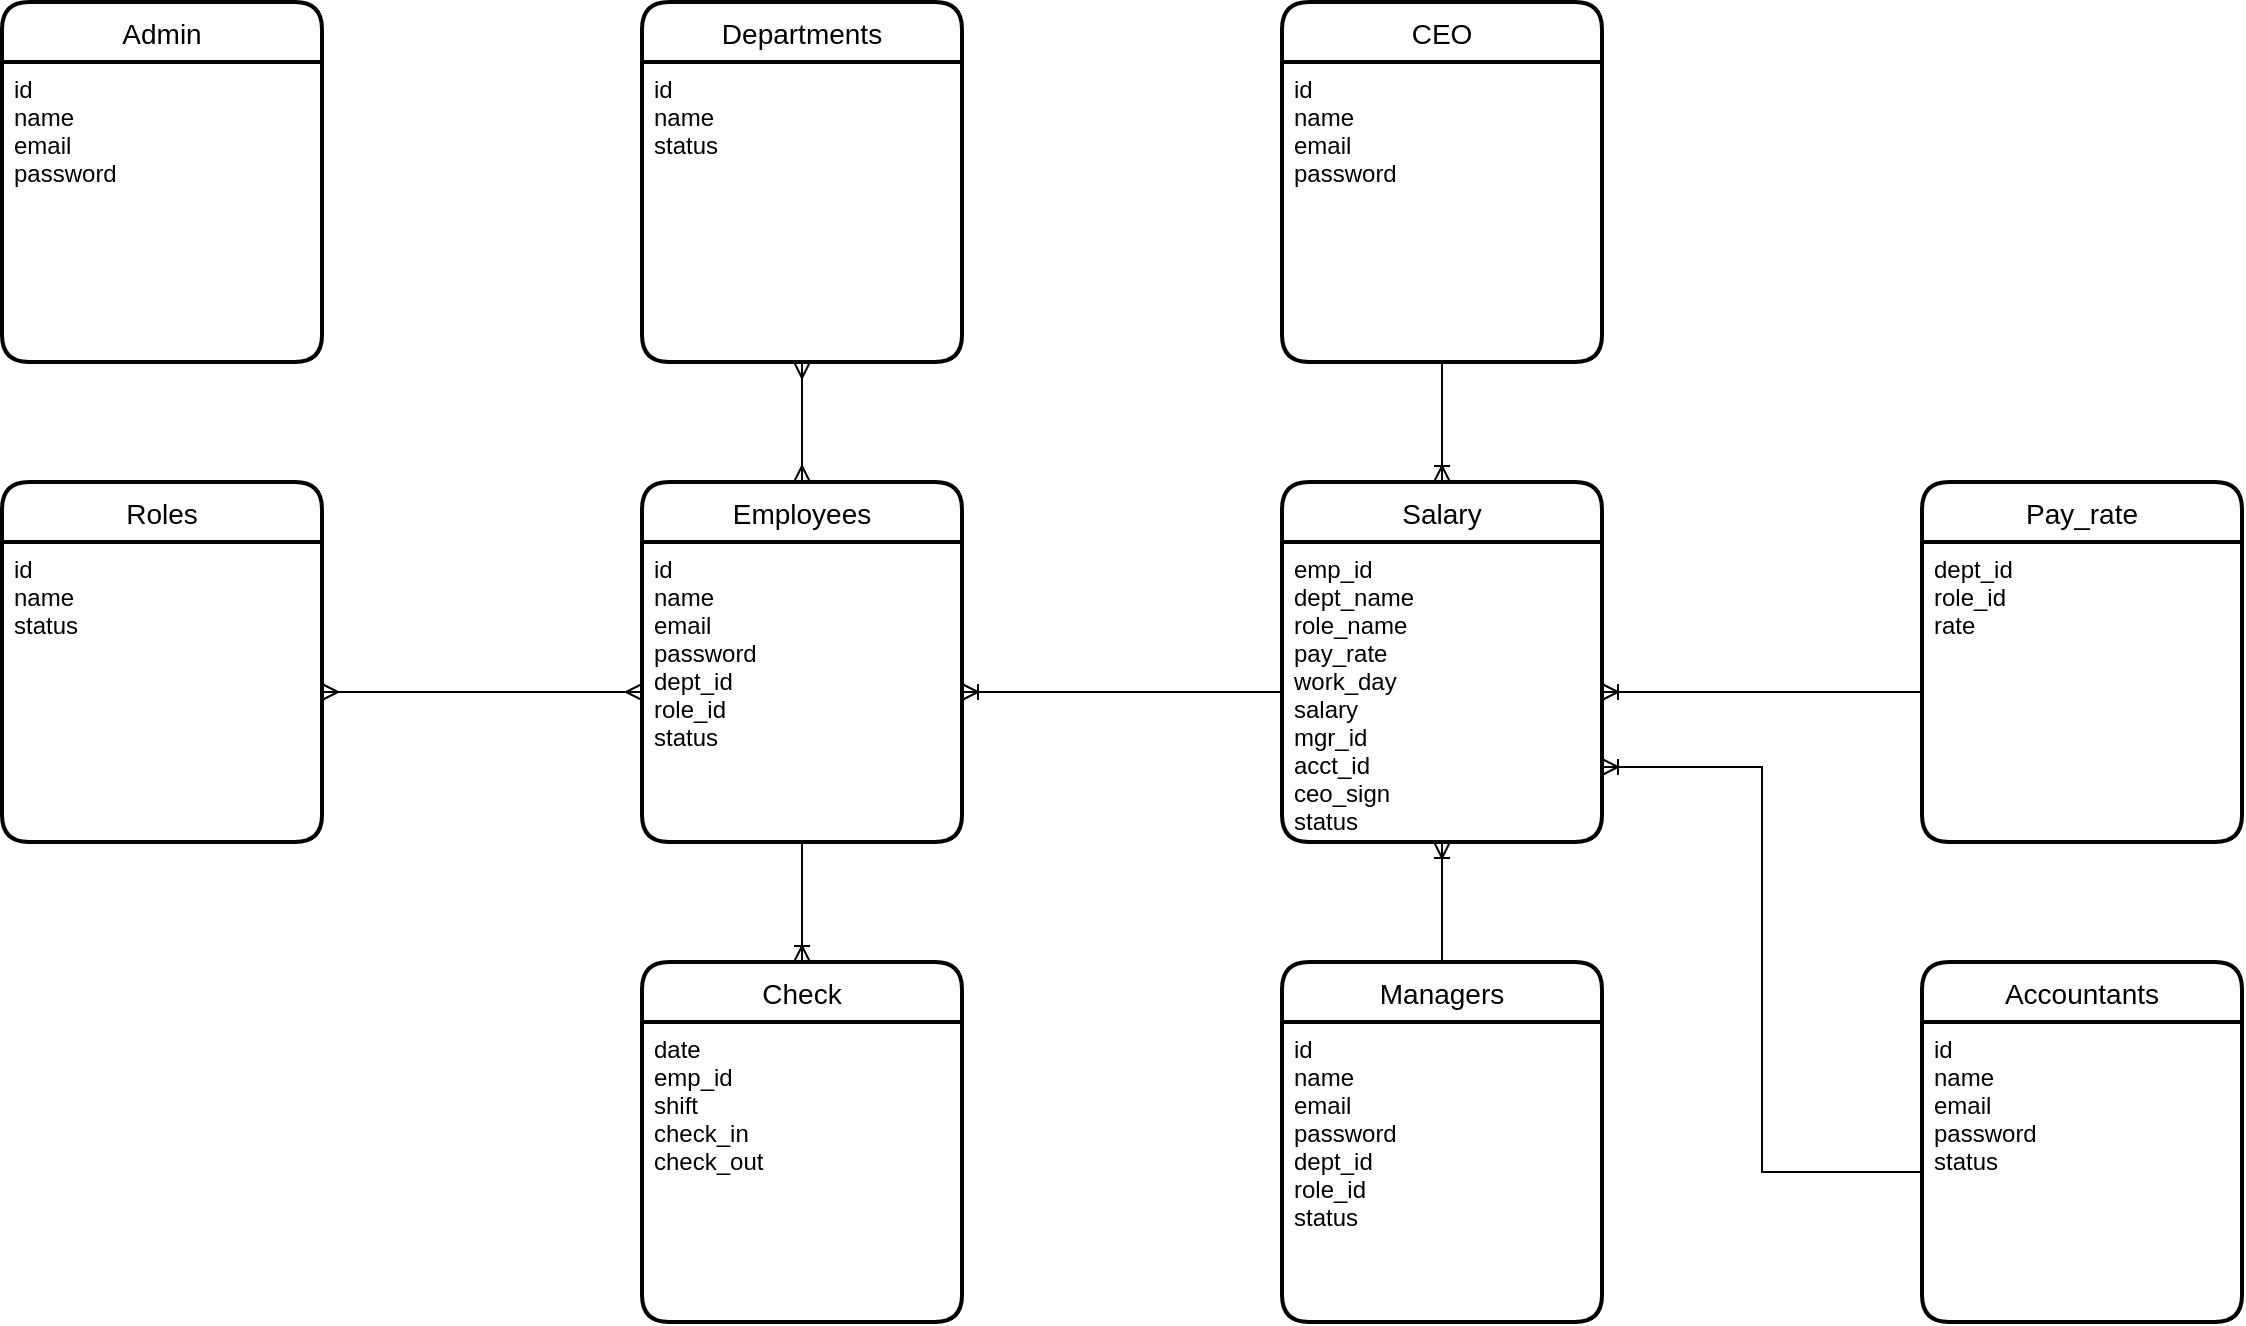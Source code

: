 <mxfile version="18.1.1" type="device" pages="2"><diagram id="Vj5NBgUs4_yoHSGC7cp2" name="Page-1"><mxGraphModel dx="1332" dy="745" grid="1" gridSize="10" guides="1" tooltips="1" connect="1" arrows="1" fold="1" page="1" pageScale="1" pageWidth="1200" pageHeight="1100" math="0" shadow="0"><root><mxCell id="0"/><mxCell id="1" parent="0"/><mxCell id="5ehtm_eI9FRRzbkaDfz8-1" value="Employees" style="swimlane;childLayout=stackLayout;horizontal=1;startSize=30;horizontalStack=0;rounded=1;fontSize=14;fontStyle=0;strokeWidth=2;resizeParent=0;resizeLast=1;shadow=0;dashed=0;align=center;" parent="1" vertex="1"><mxGeometry x="360" y="280" width="160" height="180" as="geometry"/></mxCell><mxCell id="5ehtm_eI9FRRzbkaDfz8-2" value="id&#10;name&#10;email&#10;password&#10;dept_id&#10;role_id&#10;status" style="align=left;strokeColor=none;fillColor=none;spacingLeft=4;fontSize=12;verticalAlign=top;resizable=0;rotatable=0;part=1;" parent="5ehtm_eI9FRRzbkaDfz8-1" vertex="1"><mxGeometry y="30" width="160" height="150" as="geometry"/></mxCell><mxCell id="5ehtm_eI9FRRzbkaDfz8-3" value="Roles" style="swimlane;childLayout=stackLayout;horizontal=1;startSize=30;horizontalStack=0;rounded=1;fontSize=14;fontStyle=0;strokeWidth=2;resizeParent=0;resizeLast=1;shadow=0;dashed=0;align=center;" parent="1" vertex="1"><mxGeometry x="40" y="280" width="160" height="180" as="geometry"/></mxCell><mxCell id="5ehtm_eI9FRRzbkaDfz8-4" value="id&#10;name&#10;status&#10;" style="align=left;strokeColor=none;fillColor=none;spacingLeft=4;fontSize=12;verticalAlign=top;resizable=0;rotatable=0;part=1;" parent="5ehtm_eI9FRRzbkaDfz8-3" vertex="1"><mxGeometry y="30" width="160" height="150" as="geometry"/></mxCell><mxCell id="5ehtm_eI9FRRzbkaDfz8-6" value="Departments" style="swimlane;childLayout=stackLayout;horizontal=1;startSize=30;horizontalStack=0;rounded=1;fontSize=14;fontStyle=0;strokeWidth=2;resizeParent=0;resizeLast=1;shadow=0;dashed=0;align=center;" parent="1" vertex="1"><mxGeometry x="360" y="40" width="160" height="180" as="geometry"/></mxCell><mxCell id="5ehtm_eI9FRRzbkaDfz8-7" value="id&#10;name&#10;status" style="align=left;strokeColor=none;fillColor=none;spacingLeft=4;fontSize=12;verticalAlign=top;resizable=0;rotatable=0;part=1;" parent="5ehtm_eI9FRRzbkaDfz8-6" vertex="1"><mxGeometry y="30" width="160" height="150" as="geometry"/></mxCell><mxCell id="5ehtm_eI9FRRzbkaDfz8-12" value="Check" style="swimlane;childLayout=stackLayout;horizontal=1;startSize=30;horizontalStack=0;rounded=1;fontSize=14;fontStyle=0;strokeWidth=2;resizeParent=0;resizeLast=1;shadow=0;dashed=0;align=center;" parent="1" vertex="1"><mxGeometry x="360" y="520" width="160" height="180" as="geometry"/></mxCell><mxCell id="5ehtm_eI9FRRzbkaDfz8-14" value="date&#10;emp_id&#10;shift&#10;check_in&#10;check_out" style="align=left;strokeColor=none;fillColor=none;spacingLeft=4;fontSize=12;verticalAlign=top;resizable=0;rotatable=0;part=1;" parent="5ehtm_eI9FRRzbkaDfz8-12" vertex="1"><mxGeometry y="30" width="160" height="150" as="geometry"/></mxCell><mxCell id="5ehtm_eI9FRRzbkaDfz8-16" value="Pay_rate" style="swimlane;childLayout=stackLayout;horizontal=1;startSize=30;horizontalStack=0;rounded=1;fontSize=14;fontStyle=0;strokeWidth=2;resizeParent=0;resizeLast=1;shadow=0;dashed=0;align=center;" parent="1" vertex="1"><mxGeometry x="1000" y="280" width="160" height="180" as="geometry"/></mxCell><mxCell id="5ehtm_eI9FRRzbkaDfz8-17" value="dept_id&#10;role_id&#10;rate&#10;" style="align=left;strokeColor=none;fillColor=none;spacingLeft=4;fontSize=12;verticalAlign=top;resizable=0;rotatable=0;part=1;" parent="5ehtm_eI9FRRzbkaDfz8-16" vertex="1"><mxGeometry y="30" width="160" height="150" as="geometry"/></mxCell><mxCell id="5ehtm_eI9FRRzbkaDfz8-43" value="Salary" style="swimlane;childLayout=stackLayout;horizontal=1;startSize=30;horizontalStack=0;rounded=1;fontSize=14;fontStyle=0;strokeWidth=2;resizeParent=0;resizeLast=1;shadow=0;dashed=0;align=center;" parent="1" vertex="1"><mxGeometry x="680" y="280" width="160" height="180" as="geometry"/></mxCell><mxCell id="5ehtm_eI9FRRzbkaDfz8-44" value="emp_id&#10;dept_name&#10;role_name&#10;pay_rate&#10;work_day&#10;salary&#10;mgr_id&#10;acct_id&#10;ceo_sign&#10;status" style="align=left;strokeColor=none;fillColor=none;spacingLeft=4;fontSize=12;verticalAlign=top;resizable=0;rotatable=0;part=1;" parent="5ehtm_eI9FRRzbkaDfz8-43" vertex="1"><mxGeometry y="30" width="160" height="150" as="geometry"/></mxCell><mxCell id="PhBksPbNjeAX1yjEm-bi-23" value="" style="fontSize=12;html=1;endArrow=ERmany;startArrow=ERmany;rounded=0;entryX=0.5;entryY=0;entryDx=0;entryDy=0;exitX=0.5;exitY=1;exitDx=0;exitDy=0;" parent="1" source="5ehtm_eI9FRRzbkaDfz8-7" target="5ehtm_eI9FRRzbkaDfz8-1" edge="1"><mxGeometry width="100" height="100" relative="1" as="geometry"><mxPoint x="210" y="110" as="sourcePoint"/><mxPoint x="360" y="260" as="targetPoint"/></mxGeometry></mxCell><mxCell id="PhBksPbNjeAX1yjEm-bi-24" value="" style="edgeStyle=entityRelationEdgeStyle;fontSize=12;html=1;endArrow=ERmany;startArrow=ERmany;rounded=0;exitX=1;exitY=0.5;exitDx=0;exitDy=0;entryX=0;entryY=0.5;entryDx=0;entryDy=0;" parent="1" source="5ehtm_eI9FRRzbkaDfz8-4" target="5ehtm_eI9FRRzbkaDfz8-2" edge="1"><mxGeometry width="100" height="100" relative="1" as="geometry"><mxPoint x="220" y="120" as="sourcePoint"/><mxPoint x="350" y="260" as="targetPoint"/></mxGeometry></mxCell><mxCell id="PhBksPbNjeAX1yjEm-bi-27" value="" style="fontSize=12;html=1;endArrow=ERoneToMany;rounded=0;exitX=0.5;exitY=1;exitDx=0;exitDy=0;entryX=0.5;entryY=0;entryDx=0;entryDy=0;" parent="1" source="5ehtm_eI9FRRzbkaDfz8-2" target="5ehtm_eI9FRRzbkaDfz8-12" edge="1"><mxGeometry width="100" height="100" relative="1" as="geometry"><mxPoint x="450" y="420" as="sourcePoint"/><mxPoint x="440" y="440" as="targetPoint"/></mxGeometry></mxCell><mxCell id="ocqKV3-4v6K95JFIUnfb-1" value="Admin" style="swimlane;childLayout=stackLayout;horizontal=1;startSize=30;horizontalStack=0;rounded=1;fontSize=14;fontStyle=0;strokeWidth=2;resizeParent=0;resizeLast=1;shadow=0;dashed=0;align=center;" parent="1" vertex="1"><mxGeometry x="40" y="40" width="160" height="180" as="geometry"/></mxCell><mxCell id="ocqKV3-4v6K95JFIUnfb-2" value="id&#10;name&#10;email&#10;password&#10;&#10;" style="align=left;strokeColor=none;fillColor=none;spacingLeft=4;fontSize=12;verticalAlign=top;resizable=0;rotatable=0;part=1;" parent="ocqKV3-4v6K95JFIUnfb-1" vertex="1"><mxGeometry y="30" width="160" height="150" as="geometry"/></mxCell><mxCell id="ocqKV3-4v6K95JFIUnfb-3" value="Managers" style="swimlane;childLayout=stackLayout;horizontal=1;startSize=30;horizontalStack=0;rounded=1;fontSize=14;fontStyle=0;strokeWidth=2;resizeParent=0;resizeLast=1;shadow=0;dashed=0;align=center;" parent="1" vertex="1"><mxGeometry x="680" y="520" width="160" height="180" as="geometry"/></mxCell><mxCell id="ocqKV3-4v6K95JFIUnfb-4" value="id&#10;name&#10;email&#10;password&#10;dept_id&#10;role_id&#10;status&#10;" style="align=left;strokeColor=none;fillColor=none;spacingLeft=4;fontSize=12;verticalAlign=top;resizable=0;rotatable=0;part=1;" parent="ocqKV3-4v6K95JFIUnfb-3" vertex="1"><mxGeometry y="30" width="160" height="150" as="geometry"/></mxCell><mxCell id="ocqKV3-4v6K95JFIUnfb-5" value="CEO" style="swimlane;childLayout=stackLayout;horizontal=1;startSize=30;horizontalStack=0;rounded=1;fontSize=14;fontStyle=0;strokeWidth=2;resizeParent=0;resizeLast=1;shadow=0;dashed=0;align=center;" parent="1" vertex="1"><mxGeometry x="680" y="40" width="160" height="180" as="geometry"/></mxCell><mxCell id="ocqKV3-4v6K95JFIUnfb-6" value="id&#10;name&#10;email&#10;password&#10;" style="align=left;strokeColor=none;fillColor=none;spacingLeft=4;fontSize=12;verticalAlign=top;resizable=0;rotatable=0;part=1;" parent="ocqKV3-4v6K95JFIUnfb-5" vertex="1"><mxGeometry y="30" width="160" height="150" as="geometry"/></mxCell><mxCell id="ocqKV3-4v6K95JFIUnfb-7" value="" style="fontSize=12;html=1;endArrow=ERoneToMany;rounded=0;exitX=0.5;exitY=1;exitDx=0;exitDy=0;entryX=0.5;entryY=0;entryDx=0;entryDy=0;" parent="1" source="ocqKV3-4v6K95JFIUnfb-6" target="5ehtm_eI9FRRzbkaDfz8-43" edge="1"><mxGeometry width="100" height="100" relative="1" as="geometry"><mxPoint x="209" y="560" as="sourcePoint"/><mxPoint x="760" y="240" as="targetPoint"/></mxGeometry></mxCell><mxCell id="ocqKV3-4v6K95JFIUnfb-8" value="" style="fontSize=12;html=1;endArrow=ERoneToMany;rounded=0;exitX=0.5;exitY=0;exitDx=0;exitDy=0;entryX=0.5;entryY=1;entryDx=0;entryDy=0;" parent="1" source="ocqKV3-4v6K95JFIUnfb-3" target="5ehtm_eI9FRRzbkaDfz8-44" edge="1"><mxGeometry width="100" height="100" relative="1" as="geometry"><mxPoint x="450" y="490" as="sourcePoint"/><mxPoint x="450" y="390" as="targetPoint"/></mxGeometry></mxCell><mxCell id="vT_PTI8qVydjgGpetDnJ-3" value="" style="fontSize=12;html=1;endArrow=ERoneToMany;rounded=0;exitX=0;exitY=0.5;exitDx=0;exitDy=0;entryX=1;entryY=0.5;entryDx=0;entryDy=0;" parent="1" source="5ehtm_eI9FRRzbkaDfz8-44" target="5ehtm_eI9FRRzbkaDfz8-2" edge="1"><mxGeometry width="100" height="100" relative="1" as="geometry"><mxPoint x="210" y="545" as="sourcePoint"/><mxPoint x="690" y="373.571" as="targetPoint"/></mxGeometry></mxCell><mxCell id="vT_PTI8qVydjgGpetDnJ-4" value="" style="edgeStyle=orthogonalEdgeStyle;fontSize=12;html=1;endArrow=ERoneToMany;rounded=0;exitX=0;exitY=0.5;exitDx=0;exitDy=0;" parent="1" source="5ehtm_eI9FRRzbkaDfz8-17" target="5ehtm_eI9FRRzbkaDfz8-44" edge="1"><mxGeometry width="100" height="100" relative="1" as="geometry"><mxPoint x="550" y="430" as="sourcePoint"/><mxPoint x="870" y="300" as="targetPoint"/></mxGeometry></mxCell><mxCell id="vT_PTI8qVydjgGpetDnJ-5" value="Accountants" style="swimlane;childLayout=stackLayout;horizontal=1;startSize=30;horizontalStack=0;rounded=1;fontSize=14;fontStyle=0;strokeWidth=2;resizeParent=0;resizeLast=1;shadow=0;dashed=0;align=center;" parent="1" vertex="1"><mxGeometry x="1000" y="520" width="160" height="180" as="geometry"/></mxCell><mxCell id="vT_PTI8qVydjgGpetDnJ-6" value="id&#10;name&#10;email&#10;password&#10;status&#10;" style="align=left;strokeColor=none;fillColor=none;spacingLeft=4;fontSize=12;verticalAlign=top;resizable=0;rotatable=0;part=1;" parent="vT_PTI8qVydjgGpetDnJ-5" vertex="1"><mxGeometry y="30" width="160" height="150" as="geometry"/></mxCell><mxCell id="vT_PTI8qVydjgGpetDnJ-7" value="" style="edgeStyle=orthogonalEdgeStyle;fontSize=12;html=1;endArrow=ERoneToMany;rounded=0;exitX=0;exitY=0.5;exitDx=0;exitDy=0;entryX=1;entryY=0.75;entryDx=0;entryDy=0;" parent="1" source="vT_PTI8qVydjgGpetDnJ-6" target="5ehtm_eI9FRRzbkaDfz8-44" edge="1"><mxGeometry width="100" height="100" relative="1" as="geometry"><mxPoint x="1010" y="345" as="sourcePoint"/><mxPoint x="850" y="345" as="targetPoint"/></mxGeometry></mxCell></root></mxGraphModel></diagram><diagram id="8fcSt1Jrh3veqL4EW8pz" name="Page-2"><mxGraphModel dx="1332" dy="745" grid="1" gridSize="10" guides="1" tooltips="1" connect="1" arrows="1" fold="1" page="1" pageScale="1" pageWidth="1200" pageHeight="1100" math="0" shadow="0"><root><mxCell id="0"/><mxCell id="1" parent="0"/><mxCell id="dzIGFftV1tWnW-FDDdX4-1" value="" style="rounded=1;absoluteArcSize=1;html=1;arcSize=10;" vertex="1" parent="1"><mxGeometry x="160" y="90" width="880" height="640" as="geometry"/></mxCell><mxCell id="dzIGFftV1tWnW-FDDdX4-2" value="main" style="html=1;shape=mxgraph.er.anchor;whiteSpace=wrap;" vertex="1" parent="dzIGFftV1tWnW-FDDdX4-1"><mxGeometry width="440.0" height="640" as="geometry"/></mxCell><mxCell id="dzIGFftV1tWnW-FDDdX4-3" value="sub" style="rounded=1;absoluteArcSize=1;html=1;arcSize=10;whiteSpace=wrap;points=[];strokeColor=inherit;fillColor=inherit;" vertex="1" parent="dzIGFftV1tWnW-FDDdX4-1"><mxGeometry x="440.0" y="32" width="396.0" height="576" as="geometry"/></mxCell><mxCell id="UB6360zfjkjTXvyzHTXU-1" value="Falcuties" style="swimlane;childLayout=stackLayout;horizontal=1;startSize=30;horizontalStack=0;rounded=1;fontSize=14;fontStyle=0;strokeWidth=2;resizeParent=0;resizeLast=1;shadow=0;dashed=0;align=center;" vertex="1" parent="dzIGFftV1tWnW-FDDdX4-1"><mxGeometry x="560.637" y="85.97" width="154.725" height="114.627" as="geometry"/></mxCell><mxCell id="UB6360zfjkjTXvyzHTXU-2" value="id&#10;name&#10;status" style="align=left;strokeColor=none;fillColor=none;spacingLeft=4;fontSize=12;verticalAlign=top;resizable=0;rotatable=0;part=1;" vertex="1" parent="UB6360zfjkjTXvyzHTXU-1"><mxGeometry y="30" width="154.725" height="84.627" as="geometry"/></mxCell><mxCell id="GpLxKHNYMDaRprLyT0Nj-1" value="Roles" style="swimlane;childLayout=stackLayout;horizontal=1;startSize=30;horizontalStack=0;rounded=1;fontSize=14;fontStyle=0;strokeWidth=2;resizeParent=0;resizeLast=1;shadow=0;dashed=0;align=center;" vertex="1" parent="dzIGFftV1tWnW-FDDdX4-1"><mxGeometry x="560.637" y="372.537" width="154.725" height="133.731" as="geometry"/></mxCell><mxCell id="GpLxKHNYMDaRprLyT0Nj-2" value="id&#10;name&#10;status&#10;" style="align=left;strokeColor=none;fillColor=none;spacingLeft=4;fontSize=12;verticalAlign=top;resizable=0;rotatable=0;part=1;" vertex="1" parent="GpLxKHNYMDaRprLyT0Nj-1"><mxGeometry y="30" width="154.725" height="103.731" as="geometry"/></mxCell><mxCell id="lHHXUfsKqyX1FA_qbNor-1" value="Pay_rate" style="swimlane;childLayout=stackLayout;horizontal=1;startSize=30;horizontalStack=0;rounded=1;fontSize=14;fontStyle=0;strokeWidth=2;resizeParent=0;resizeLast=1;shadow=0;dashed=0;align=center;" vertex="1" parent="dzIGFftV1tWnW-FDDdX4-1"><mxGeometry x="145.055" y="191.045" width="154.725" height="114.627" as="geometry"/></mxCell><mxCell id="lHHXUfsKqyX1FA_qbNor-2" value="falcuty_id&#10;role_id&#10;rate&#10;" style="align=left;strokeColor=none;fillColor=none;spacingLeft=4;fontSize=12;verticalAlign=top;resizable=0;rotatable=0;part=1;" vertex="1" parent="lHHXUfsKqyX1FA_qbNor-1"><mxGeometry y="30" width="154.725" height="84.627" as="geometry"/></mxCell><mxCell id="lHHXUfsKqyX1FA_qbNor-3" value="" style="edgeStyle=entityRelationEdgeStyle;fontSize=12;html=1;endArrow=ERmandOne;startArrow=ERmandOne;rounded=0;exitX=1;exitY=0.5;exitDx=0;exitDy=0;entryX=0.003;entryY=0.403;entryDx=0;entryDy=0;entryPerimeter=0;" edge="1" parent="dzIGFftV1tWnW-FDDdX4-1" source="lHHXUfsKqyX1FA_qbNor-2" target="dzIGFftV1tWnW-FDDdX4-3"><mxGeometry width="100" height="100" relative="1" as="geometry"><mxPoint x="377.143" y="382.09" as="sourcePoint"/><mxPoint x="473.846" y="286.567" as="targetPoint"/></mxGeometry></mxCell></root></mxGraphModel></diagram></mxfile>